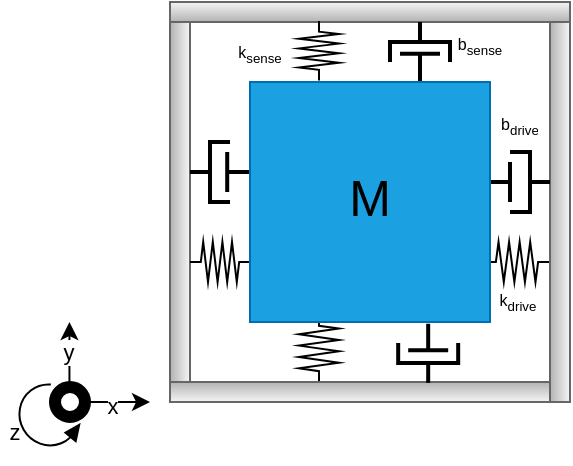 <mxfile version="24.5.2" type="github">
  <diagram name="Pagina-1" id="_L2Ee9LEgfNnoTlEI1K6">
    <mxGraphModel dx="559" dy="389" grid="1" gridSize="10" guides="1" tooltips="1" connect="1" arrows="1" fold="1" page="1" pageScale="1" pageWidth="827" pageHeight="1169" background="none" math="0" shadow="0">
      <root>
        <mxCell id="0" />
        <mxCell id="1" parent="0" />
        <mxCell id="fcuhY72EvX0LanplAhfN-2" value="" style="whiteSpace=wrap;html=1;aspect=fixed;" vertex="1" parent="1">
          <mxGeometry x="280" y="160" width="200" height="200" as="geometry" />
        </mxCell>
        <mxCell id="fcuhY72EvX0LanplAhfN-3" value="" style="rounded=0;whiteSpace=wrap;html=1;fillColor=#f5f5f5;gradientColor=#b3b3b3;strokeColor=#666666;" vertex="1" parent="1">
          <mxGeometry x="280" y="160" width="200" height="10" as="geometry" />
        </mxCell>
        <mxCell id="fcuhY72EvX0LanplAhfN-6" value="" style="rounded=0;whiteSpace=wrap;html=1;fillColor=#f5f5f5;gradientColor=#b3b3b3;strokeColor=#666666;rotation=90;" vertex="1" parent="1">
          <mxGeometry x="195" y="255" width="180" height="10" as="geometry" />
        </mxCell>
        <mxCell id="fcuhY72EvX0LanplAhfN-7" value="" style="strokeWidth=2;html=1;shape=mxgraph.flowchart.annotation_2;align=left;labelPosition=right;pointerEvents=1;rotation=90;" vertex="1" parent="1">
          <mxGeometry x="395" y="165" width="20" height="30" as="geometry" />
        </mxCell>
        <mxCell id="fcuhY72EvX0LanplAhfN-9" value="" style="shape=mxgraph.pid.apparatus_elements.socket,_connection_nozzle;html=1;pointerEvents=1;align=center;verticalLabelPosition=bottom;verticalAlign=top;dashed=0;rotation=-90;strokeWidth=2;" vertex="1" parent="1">
          <mxGeometry x="390.91" y="190" width="28.18" height="20" as="geometry" />
        </mxCell>
        <mxCell id="fcuhY72EvX0LanplAhfN-10" value="" style="pointerEvents=1;verticalLabelPosition=bottom;shadow=0;dashed=0;align=center;html=1;verticalAlign=top;shape=mxgraph.electrical.resistors.resistor_2;rotation=90;strokeWidth=1;" vertex="1" parent="1">
          <mxGeometry x="339.62" y="174.38" width="29.75" height="20" as="geometry" />
        </mxCell>
        <mxCell id="fcuhY72EvX0LanplAhfN-12" value="" style="pointerEvents=1;verticalLabelPosition=bottom;shadow=0;dashed=0;align=center;html=1;verticalAlign=top;shape=mxgraph.electrical.resistors.resistor_2;rotation=-180;strokeWidth=1;" vertex="1" parent="1">
          <mxGeometry x="437" y="280" width="33" height="20" as="geometry" />
        </mxCell>
        <mxCell id="fcuhY72EvX0LanplAhfN-4" value="" style="rounded=0;whiteSpace=wrap;html=1;fillColor=#f5f5f5;gradientColor=#b3b3b3;strokeColor=#666666;rotation=90;" vertex="1" parent="1">
          <mxGeometry x="380" y="260" width="190" height="10" as="geometry" />
        </mxCell>
        <mxCell id="fcuhY72EvX0LanplAhfN-14" value="" style="shape=mxgraph.pid.apparatus_elements.socket,_connection_nozzle;html=1;pointerEvents=1;align=center;verticalLabelPosition=bottom;verticalAlign=top;dashed=0;rotation=0;strokeWidth=2;" vertex="1" parent="1">
          <mxGeometry x="440" y="240" width="10" height="20" as="geometry" />
        </mxCell>
        <mxCell id="fcuhY72EvX0LanplAhfN-15" value="" style="strokeWidth=2;html=1;shape=mxgraph.flowchart.annotation_2;align=left;labelPosition=right;pointerEvents=1;rotation=-180;" vertex="1" parent="1">
          <mxGeometry x="450" y="235" width="20" height="30" as="geometry" />
        </mxCell>
        <mxCell id="fcuhY72EvX0LanplAhfN-17" value="" style="pointerEvents=1;verticalLabelPosition=bottom;shadow=0;dashed=0;align=center;html=1;verticalAlign=top;shape=mxgraph.electrical.resistors.resistor_2;rotation=90;strokeWidth=1;" vertex="1" parent="1">
          <mxGeometry x="336.78" y="323.23" width="35.44" height="20" as="geometry" />
        </mxCell>
        <mxCell id="fcuhY72EvX0LanplAhfN-5" value="" style="rounded=0;whiteSpace=wrap;html=1;fillColor=#f5f5f5;gradientColor=#b3b3b3;strokeColor=#666666;rotation=-180;" vertex="1" parent="1">
          <mxGeometry x="280" y="350" width="190" height="10" as="geometry" />
        </mxCell>
        <mxCell id="fcuhY72EvX0LanplAhfN-19" value="" style="strokeWidth=2;html=1;shape=mxgraph.flowchart.annotation_2;align=left;labelPosition=right;pointerEvents=1;rotation=-90;" vertex="1" parent="1">
          <mxGeometry x="399.09" y="325.45" width="20" height="30" as="geometry" />
        </mxCell>
        <mxCell id="fcuhY72EvX0LanplAhfN-21" value="" style="shape=mxgraph.pid.apparatus_elements.socket,_connection_nozzle;html=1;pointerEvents=1;align=center;verticalLabelPosition=bottom;verticalAlign=top;dashed=0;rotation=90;strokeWidth=2;" vertex="1" parent="1">
          <mxGeometry x="402.5" y="317.5" width="13.18" height="20" as="geometry" />
        </mxCell>
        <mxCell id="fcuhY72EvX0LanplAhfN-22" value="" style="strokeWidth=2;html=1;shape=mxgraph.flowchart.annotation_2;align=left;labelPosition=right;pointerEvents=1;rotation=0;" vertex="1" parent="1">
          <mxGeometry x="290" y="230" width="20" height="30" as="geometry" />
        </mxCell>
        <mxCell id="fcuhY72EvX0LanplAhfN-23" value="" style="shape=mxgraph.pid.apparatus_elements.socket,_connection_nozzle;html=1;pointerEvents=1;align=center;verticalLabelPosition=bottom;verticalAlign=top;dashed=0;rotation=-180;strokeWidth=2;" vertex="1" parent="1">
          <mxGeometry x="308.6" y="235" width="13.98" height="20" as="geometry" />
        </mxCell>
        <mxCell id="fcuhY72EvX0LanplAhfN-25" value="" style="pointerEvents=1;verticalLabelPosition=bottom;shadow=0;dashed=0;align=center;html=1;verticalAlign=top;shape=mxgraph.electrical.resistors.resistor_2;rotation=0;strokeWidth=1;" vertex="1" parent="1">
          <mxGeometry x="290" y="280" width="30" height="20" as="geometry" />
        </mxCell>
        <mxCell id="fcuhY72EvX0LanplAhfN-1" value="" style="whiteSpace=wrap;html=1;aspect=fixed;fillColor=#1ba1e2;strokeColor=#006EAF;fontColor=#ffffff;" vertex="1" parent="1">
          <mxGeometry x="320" y="200" width="120" height="120" as="geometry" />
        </mxCell>
        <UserObject label="&lt;font style=&quot;font-size: 25px;&quot;&gt;M&lt;/font&gt;" placeholders="1" name="Variable" id="fcuhY72EvX0LanplAhfN-40">
          <mxCell style="text;html=1;strokeColor=none;fillColor=none;align=center;verticalAlign=middle;whiteSpace=wrap;overflow=hidden;" vertex="1" parent="1">
            <mxGeometry x="340" y="240" width="80" height="30" as="geometry" />
          </mxCell>
        </UserObject>
        <UserObject label="&lt;font style=&quot;font-size: 8px;&quot;&gt;b&lt;sub&gt;sense&lt;/sub&gt;&lt;/font&gt;" placeholders="1" name="Variable" id="fcuhY72EvX0LanplAhfN-41">
          <mxCell style="text;html=1;strokeColor=none;fillColor=none;align=center;verticalAlign=middle;whiteSpace=wrap;overflow=hidden;" vertex="1" parent="1">
            <mxGeometry x="420" y="170" width="30" height="20" as="geometry" />
          </mxCell>
        </UserObject>
        <UserObject label="&lt;span style=&quot;font-size: 8px;&quot;&gt;k&lt;sub&gt;sense&lt;/sub&gt;&lt;/span&gt;" placeholders="1" name="Variable" id="fcuhY72EvX0LanplAhfN-42">
          <mxCell style="text;html=1;strokeColor=none;fillColor=none;align=center;verticalAlign=middle;whiteSpace=wrap;overflow=hidden;" vertex="1" parent="1">
            <mxGeometry x="310" y="174.38" width="30" height="20" as="geometry" />
          </mxCell>
        </UserObject>
        <UserObject label="&lt;span style=&quot;font-size: 8px;&quot;&gt;b&lt;sub&gt;drive&lt;/sub&gt;&lt;/span&gt;" placeholders="1" name="Variable" id="fcuhY72EvX0LanplAhfN-43">
          <mxCell style="text;html=1;strokeColor=none;fillColor=none;align=center;verticalAlign=middle;whiteSpace=wrap;overflow=hidden;" vertex="1" parent="1">
            <mxGeometry x="440" y="210" width="30" height="20" as="geometry" />
          </mxCell>
        </UserObject>
        <UserObject label="&lt;span style=&quot;font-size: 8px;&quot;&gt;k&lt;sub&gt;drive&lt;/sub&gt;&lt;/span&gt;" placeholders="1" name="Variable" id="fcuhY72EvX0LanplAhfN-44">
          <mxCell style="text;html=1;strokeColor=none;fillColor=none;align=center;verticalAlign=middle;whiteSpace=wrap;overflow=hidden;" vertex="1" parent="1">
            <mxGeometry x="438.5" y="297.5" width="30" height="20" as="geometry" />
          </mxCell>
        </UserObject>
        <mxCell id="5pZcS1v5Iqv0BgUDrNm1-2" value="" style="ellipse;whiteSpace=wrap;html=1;aspect=fixed;fillColor=#000000;" vertex="1" parent="1">
          <mxGeometry x="220" y="350" width="20" height="20" as="geometry" />
        </mxCell>
        <mxCell id="5pZcS1v5Iqv0BgUDrNm1-3" value="" style="ellipse;whiteSpace=wrap;html=1;aspect=fixed;" vertex="1" parent="1">
          <mxGeometry x="225" y="355" width="10" height="10" as="geometry" />
        </mxCell>
        <mxCell id="5pZcS1v5Iqv0BgUDrNm1-7" value="" style="endArrow=classic;html=1;rounded=0;" edge="1" parent="1">
          <mxGeometry width="50" height="50" relative="1" as="geometry">
            <mxPoint x="229.72" y="352.5" as="sourcePoint" />
            <mxPoint x="229.72" y="320" as="targetPoint" />
          </mxGeometry>
        </mxCell>
        <mxCell id="5pZcS1v5Iqv0BgUDrNm1-16" value="y" style="edgeLabel;html=1;align=center;verticalAlign=middle;resizable=0;points=[];" vertex="1" connectable="0" parent="5pZcS1v5Iqv0BgUDrNm1-7">
          <mxGeometry x="0.118" y="1" relative="1" as="geometry">
            <mxPoint as="offset" />
          </mxGeometry>
        </mxCell>
        <mxCell id="5pZcS1v5Iqv0BgUDrNm1-8" value="" style="endArrow=classic;html=1;rounded=0;" edge="1" parent="1">
          <mxGeometry width="50" height="50" relative="1" as="geometry">
            <mxPoint x="240" y="360" as="sourcePoint" />
            <mxPoint x="270" y="360" as="targetPoint" />
          </mxGeometry>
        </mxCell>
        <mxCell id="5pZcS1v5Iqv0BgUDrNm1-17" value="x" style="edgeLabel;html=1;align=center;verticalAlign=middle;resizable=0;points=[];" vertex="1" connectable="0" parent="5pZcS1v5Iqv0BgUDrNm1-8">
          <mxGeometry x="-0.289" y="-2" relative="1" as="geometry">
            <mxPoint as="offset" />
          </mxGeometry>
        </mxCell>
        <mxCell id="5pZcS1v5Iqv0BgUDrNm1-14" value="" style="verticalLabelPosition=bottom;shadow=0;dashed=0;align=center;html=1;verticalAlign=top;shape=mxgraph.electrical.rot_mech.verticalLabelPosition=bottom;shadow=0;dashed=0;align=center;fillColor=strokeColor;html=1;verticalAlign=top;strokeWidth=1;shape=mxgraph.electrical.rot_mech.rotation;rotation=60;" vertex="1" parent="1">
          <mxGeometry x="200" y="355" width="35" height="26.54" as="geometry" />
        </mxCell>
        <UserObject label="&lt;font style=&quot;font-size: 11px;&quot;&gt;z&lt;/font&gt;" placeholders="1" name="Variable" id="5pZcS1v5Iqv0BgUDrNm1-19">
          <mxCell style="text;html=1;strokeColor=none;fillColor=none;align=center;verticalAlign=middle;whiteSpace=wrap;overflow=hidden;" vertex="1" parent="1">
            <mxGeometry x="195" y="365" width="15" height="20" as="geometry" />
          </mxCell>
        </UserObject>
      </root>
    </mxGraphModel>
  </diagram>
</mxfile>
